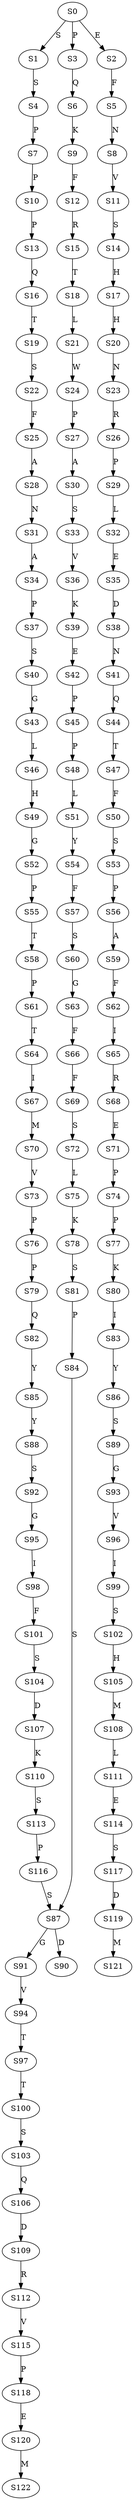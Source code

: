 strict digraph  {
	S0 -> S1 [ label = S ];
	S0 -> S2 [ label = E ];
	S0 -> S3 [ label = P ];
	S1 -> S4 [ label = S ];
	S2 -> S5 [ label = F ];
	S3 -> S6 [ label = Q ];
	S4 -> S7 [ label = P ];
	S5 -> S8 [ label = N ];
	S6 -> S9 [ label = K ];
	S7 -> S10 [ label = P ];
	S8 -> S11 [ label = V ];
	S9 -> S12 [ label = F ];
	S10 -> S13 [ label = P ];
	S11 -> S14 [ label = S ];
	S12 -> S15 [ label = R ];
	S13 -> S16 [ label = Q ];
	S14 -> S17 [ label = H ];
	S15 -> S18 [ label = T ];
	S16 -> S19 [ label = T ];
	S17 -> S20 [ label = H ];
	S18 -> S21 [ label = L ];
	S19 -> S22 [ label = S ];
	S20 -> S23 [ label = N ];
	S21 -> S24 [ label = W ];
	S22 -> S25 [ label = F ];
	S23 -> S26 [ label = R ];
	S24 -> S27 [ label = P ];
	S25 -> S28 [ label = A ];
	S26 -> S29 [ label = P ];
	S27 -> S30 [ label = A ];
	S28 -> S31 [ label = N ];
	S29 -> S32 [ label = L ];
	S30 -> S33 [ label = S ];
	S31 -> S34 [ label = A ];
	S32 -> S35 [ label = E ];
	S33 -> S36 [ label = V ];
	S34 -> S37 [ label = P ];
	S35 -> S38 [ label = D ];
	S36 -> S39 [ label = K ];
	S37 -> S40 [ label = S ];
	S38 -> S41 [ label = N ];
	S39 -> S42 [ label = E ];
	S40 -> S43 [ label = G ];
	S41 -> S44 [ label = Q ];
	S42 -> S45 [ label = P ];
	S43 -> S46 [ label = L ];
	S44 -> S47 [ label = T ];
	S45 -> S48 [ label = P ];
	S46 -> S49 [ label = H ];
	S47 -> S50 [ label = F ];
	S48 -> S51 [ label = L ];
	S49 -> S52 [ label = G ];
	S50 -> S53 [ label = S ];
	S51 -> S54 [ label = Y ];
	S52 -> S55 [ label = P ];
	S53 -> S56 [ label = P ];
	S54 -> S57 [ label = F ];
	S55 -> S58 [ label = T ];
	S56 -> S59 [ label = A ];
	S57 -> S60 [ label = S ];
	S58 -> S61 [ label = P ];
	S59 -> S62 [ label = F ];
	S60 -> S63 [ label = G ];
	S61 -> S64 [ label = T ];
	S62 -> S65 [ label = I ];
	S63 -> S66 [ label = F ];
	S64 -> S67 [ label = I ];
	S65 -> S68 [ label = R ];
	S66 -> S69 [ label = F ];
	S67 -> S70 [ label = M ];
	S68 -> S71 [ label = E ];
	S69 -> S72 [ label = S ];
	S70 -> S73 [ label = V ];
	S71 -> S74 [ label = P ];
	S72 -> S75 [ label = L ];
	S73 -> S76 [ label = P ];
	S74 -> S77 [ label = P ];
	S75 -> S78 [ label = K ];
	S76 -> S79 [ label = P ];
	S77 -> S80 [ label = K ];
	S78 -> S81 [ label = S ];
	S79 -> S82 [ label = Q ];
	S80 -> S83 [ label = I ];
	S81 -> S84 [ label = P ];
	S82 -> S85 [ label = Y ];
	S83 -> S86 [ label = Y ];
	S84 -> S87 [ label = S ];
	S85 -> S88 [ label = Y ];
	S86 -> S89 [ label = S ];
	S87 -> S90 [ label = D ];
	S87 -> S91 [ label = G ];
	S88 -> S92 [ label = S ];
	S89 -> S93 [ label = G ];
	S91 -> S94 [ label = V ];
	S92 -> S95 [ label = G ];
	S93 -> S96 [ label = V ];
	S94 -> S97 [ label = T ];
	S95 -> S98 [ label = I ];
	S96 -> S99 [ label = I ];
	S97 -> S100 [ label = T ];
	S98 -> S101 [ label = F ];
	S99 -> S102 [ label = S ];
	S100 -> S103 [ label = S ];
	S101 -> S104 [ label = S ];
	S102 -> S105 [ label = H ];
	S103 -> S106 [ label = Q ];
	S104 -> S107 [ label = D ];
	S105 -> S108 [ label = M ];
	S106 -> S109 [ label = D ];
	S107 -> S110 [ label = K ];
	S108 -> S111 [ label = L ];
	S109 -> S112 [ label = R ];
	S110 -> S113 [ label = S ];
	S111 -> S114 [ label = E ];
	S112 -> S115 [ label = V ];
	S113 -> S116 [ label = P ];
	S114 -> S117 [ label = S ];
	S115 -> S118 [ label = P ];
	S116 -> S87 [ label = S ];
	S117 -> S119 [ label = D ];
	S118 -> S120 [ label = E ];
	S119 -> S121 [ label = M ];
	S120 -> S122 [ label = M ];
}
